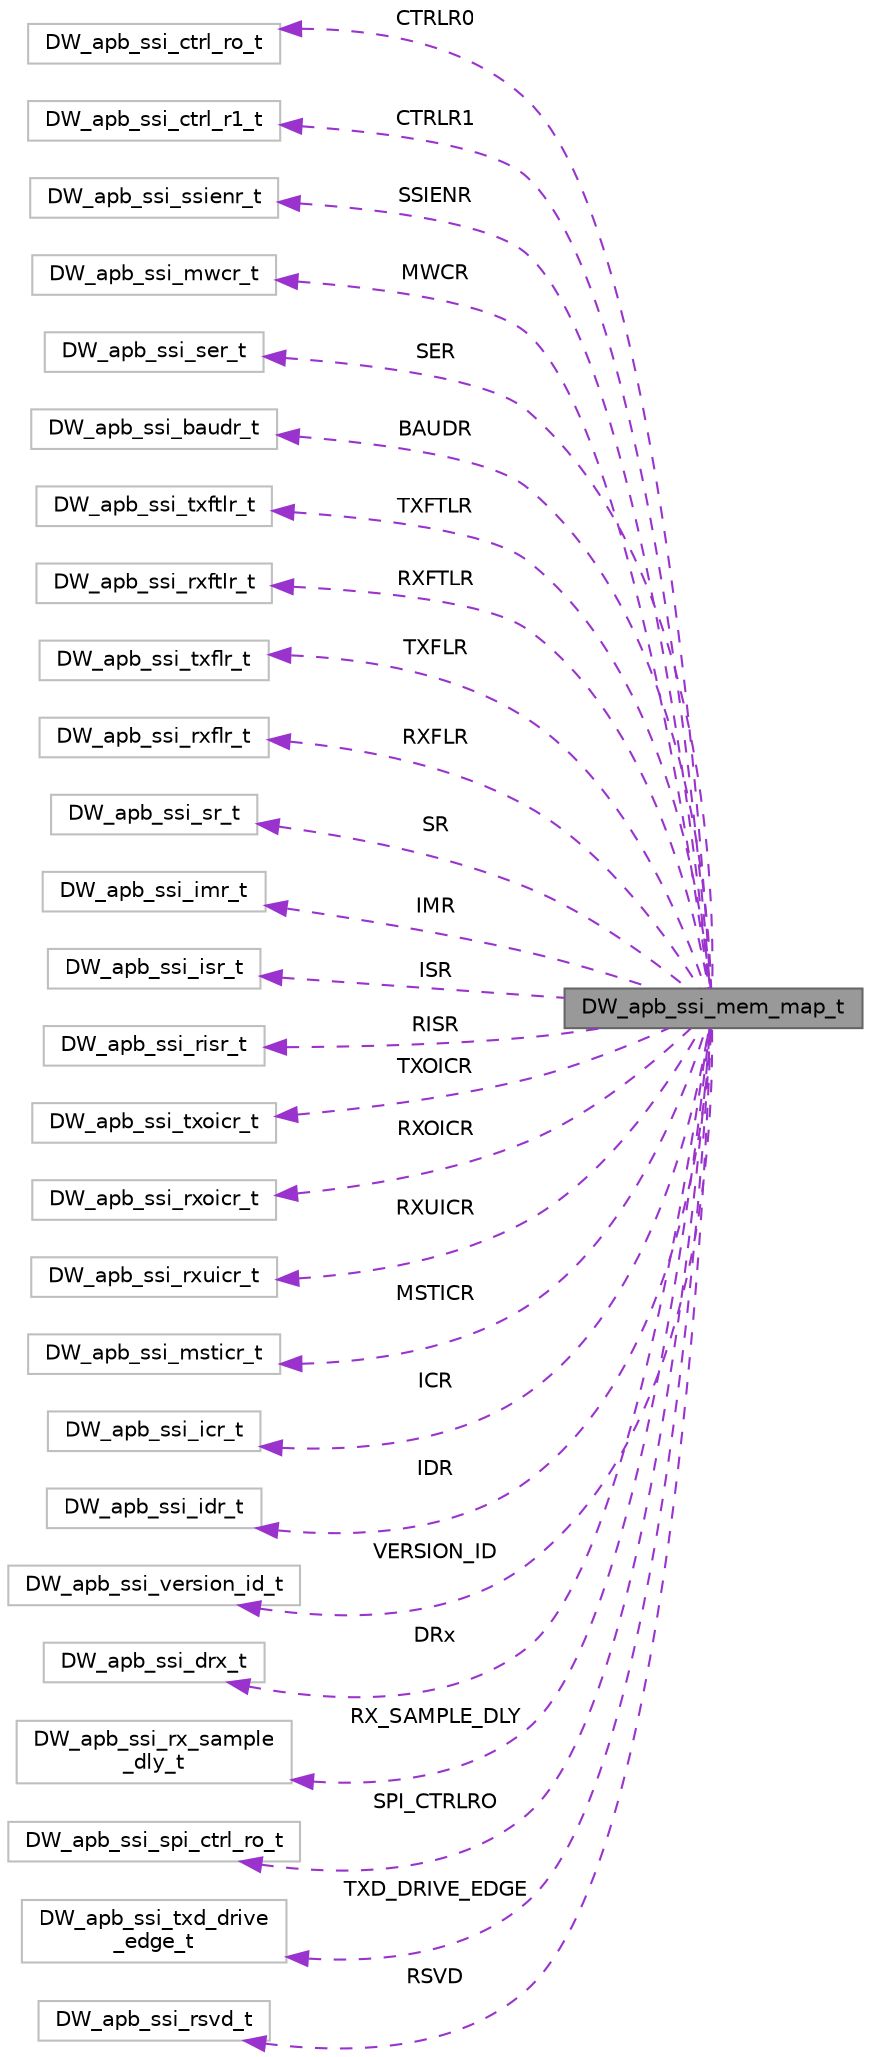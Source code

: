 digraph "DW_apb_ssi_mem_map_t"
{
 // LATEX_PDF_SIZE
  bgcolor="transparent";
  edge [fontname=Helvetica,fontsize=10,labelfontname=Helvetica,labelfontsize=10];
  node [fontname=Helvetica,fontsize=10,shape=box,height=0.2,width=0.4];
  rankdir="LR";
  Node1 [label="DW_apb_ssi_mem_map_t",height=0.2,width=0.4,color="gray40", fillcolor="grey60", style="filled", fontcolor="black",tooltip=" "];
  Node2 -> Node1 [dir="back",color="darkorchid3",style="dashed",label=" CTRLR0" ];
  Node2 [label="DW_apb_ssi_ctrl_ro_t",height=0.2,width=0.4,color="grey75", fillcolor="white", style="filled",URL="$structDW__apb__ssi__ctrl__ro__t.html",tooltip=" "];
  Node3 -> Node1 [dir="back",color="darkorchid3",style="dashed",label=" CTRLR1" ];
  Node3 [label="DW_apb_ssi_ctrl_r1_t",height=0.2,width=0.4,color="grey75", fillcolor="white", style="filled",URL="$structDW__apb__ssi__ctrl__r1__t.html",tooltip=" "];
  Node4 -> Node1 [dir="back",color="darkorchid3",style="dashed",label=" SSIENR" ];
  Node4 [label="DW_apb_ssi_ssienr_t",height=0.2,width=0.4,color="grey75", fillcolor="white", style="filled",URL="$structDW__apb__ssi__ssienr__t.html",tooltip=" "];
  Node5 -> Node1 [dir="back",color="darkorchid3",style="dashed",label=" MWCR" ];
  Node5 [label="DW_apb_ssi_mwcr_t",height=0.2,width=0.4,color="grey75", fillcolor="white", style="filled",URL="$structDW__apb__ssi__mwcr__t.html",tooltip=" "];
  Node6 -> Node1 [dir="back",color="darkorchid3",style="dashed",label=" SER" ];
  Node6 [label="DW_apb_ssi_ser_t",height=0.2,width=0.4,color="grey75", fillcolor="white", style="filled",URL="$structDW__apb__ssi__ser__t.html",tooltip=" "];
  Node7 -> Node1 [dir="back",color="darkorchid3",style="dashed",label=" BAUDR" ];
  Node7 [label="DW_apb_ssi_baudr_t",height=0.2,width=0.4,color="grey75", fillcolor="white", style="filled",URL="$structDW__apb__ssi__baudr__t.html",tooltip=" "];
  Node8 -> Node1 [dir="back",color="darkorchid3",style="dashed",label=" TXFTLR" ];
  Node8 [label="DW_apb_ssi_txftlr_t",height=0.2,width=0.4,color="grey75", fillcolor="white", style="filled",URL="$structDW__apb__ssi__txftlr__t.html",tooltip=" "];
  Node9 -> Node1 [dir="back",color="darkorchid3",style="dashed",label=" RXFTLR" ];
  Node9 [label="DW_apb_ssi_rxftlr_t",height=0.2,width=0.4,color="grey75", fillcolor="white", style="filled",URL="$structDW__apb__ssi__rxftlr__t.html",tooltip=" "];
  Node10 -> Node1 [dir="back",color="darkorchid3",style="dashed",label=" TXFLR" ];
  Node10 [label="DW_apb_ssi_txflr_t",height=0.2,width=0.4,color="grey75", fillcolor="white", style="filled",URL="$structDW__apb__ssi__txflr__t.html",tooltip=" "];
  Node11 -> Node1 [dir="back",color="darkorchid3",style="dashed",label=" RXFLR" ];
  Node11 [label="DW_apb_ssi_rxflr_t",height=0.2,width=0.4,color="grey75", fillcolor="white", style="filled",URL="$structDW__apb__ssi__rxflr__t.html",tooltip=" "];
  Node12 -> Node1 [dir="back",color="darkorchid3",style="dashed",label=" SR" ];
  Node12 [label="DW_apb_ssi_sr_t",height=0.2,width=0.4,color="grey75", fillcolor="white", style="filled",URL="$structDW__apb__ssi__sr__t.html",tooltip=" "];
  Node13 -> Node1 [dir="back",color="darkorchid3",style="dashed",label=" IMR" ];
  Node13 [label="DW_apb_ssi_imr_t",height=0.2,width=0.4,color="grey75", fillcolor="white", style="filled",URL="$structDW__apb__ssi__imr__t.html",tooltip=" "];
  Node14 -> Node1 [dir="back",color="darkorchid3",style="dashed",label=" ISR" ];
  Node14 [label="DW_apb_ssi_isr_t",height=0.2,width=0.4,color="grey75", fillcolor="white", style="filled",URL="$structDW__apb__ssi__isr__t.html",tooltip=" "];
  Node15 -> Node1 [dir="back",color="darkorchid3",style="dashed",label=" RISR" ];
  Node15 [label="DW_apb_ssi_risr_t",height=0.2,width=0.4,color="grey75", fillcolor="white", style="filled",URL="$structDW__apb__ssi__risr__t.html",tooltip=" "];
  Node16 -> Node1 [dir="back",color="darkorchid3",style="dashed",label=" TXOICR" ];
  Node16 [label="DW_apb_ssi_txoicr_t",height=0.2,width=0.4,color="grey75", fillcolor="white", style="filled",URL="$structDW__apb__ssi__txoicr__t.html",tooltip=" "];
  Node17 -> Node1 [dir="back",color="darkorchid3",style="dashed",label=" RXOICR" ];
  Node17 [label="DW_apb_ssi_rxoicr_t",height=0.2,width=0.4,color="grey75", fillcolor="white", style="filled",URL="$structDW__apb__ssi__rxoicr__t.html",tooltip=" "];
  Node18 -> Node1 [dir="back",color="darkorchid3",style="dashed",label=" RXUICR" ];
  Node18 [label="DW_apb_ssi_rxuicr_t",height=0.2,width=0.4,color="grey75", fillcolor="white", style="filled",URL="$structDW__apb__ssi__rxuicr__t.html",tooltip=" "];
  Node19 -> Node1 [dir="back",color="darkorchid3",style="dashed",label=" MSTICR" ];
  Node19 [label="DW_apb_ssi_msticr_t",height=0.2,width=0.4,color="grey75", fillcolor="white", style="filled",URL="$structDW__apb__ssi__msticr__t.html",tooltip=" "];
  Node20 -> Node1 [dir="back",color="darkorchid3",style="dashed",label=" ICR" ];
  Node20 [label="DW_apb_ssi_icr_t",height=0.2,width=0.4,color="grey75", fillcolor="white", style="filled",URL="$structDW__apb__ssi__icr__t.html",tooltip=" "];
  Node21 -> Node1 [dir="back",color="darkorchid3",style="dashed",label=" IDR" ];
  Node21 [label="DW_apb_ssi_idr_t",height=0.2,width=0.4,color="grey75", fillcolor="white", style="filled",URL="$structDW__apb__ssi__idr__t.html",tooltip=" "];
  Node22 -> Node1 [dir="back",color="darkorchid3",style="dashed",label=" VERSION_ID" ];
  Node22 [label="DW_apb_ssi_version_id_t",height=0.2,width=0.4,color="grey75", fillcolor="white", style="filled",URL="$structDW__apb__ssi__version__id__t.html",tooltip=" "];
  Node23 -> Node1 [dir="back",color="darkorchid3",style="dashed",label=" DRx" ];
  Node23 [label="DW_apb_ssi_drx_t",height=0.2,width=0.4,color="grey75", fillcolor="white", style="filled",URL="$structDW__apb__ssi__drx__t.html",tooltip=" "];
  Node24 -> Node1 [dir="back",color="darkorchid3",style="dashed",label=" RX_SAMPLE_DLY" ];
  Node24 [label="DW_apb_ssi_rx_sample\l_dly_t",height=0.2,width=0.4,color="grey75", fillcolor="white", style="filled",URL="$structDW__apb__ssi__rx__sample__dly__t.html",tooltip=" "];
  Node25 -> Node1 [dir="back",color="darkorchid3",style="dashed",label=" SPI_CTRLRO" ];
  Node25 [label="DW_apb_ssi_spi_ctrl_ro_t",height=0.2,width=0.4,color="grey75", fillcolor="white", style="filled",URL="$structDW__apb__ssi__spi__ctrl__ro__t.html",tooltip=" "];
  Node26 -> Node1 [dir="back",color="darkorchid3",style="dashed",label=" TXD_DRIVE_EDGE" ];
  Node26 [label="DW_apb_ssi_txd_drive\l_edge_t",height=0.2,width=0.4,color="grey75", fillcolor="white", style="filled",URL="$structDW__apb__ssi__txd__drive__edge__t.html",tooltip=" "];
  Node27 -> Node1 [dir="back",color="darkorchid3",style="dashed",label=" RSVD" ];
  Node27 [label="DW_apb_ssi_rsvd_t",height=0.2,width=0.4,color="grey75", fillcolor="white", style="filled",URL="$structDW__apb__ssi__rsvd__t.html",tooltip=" "];
}
